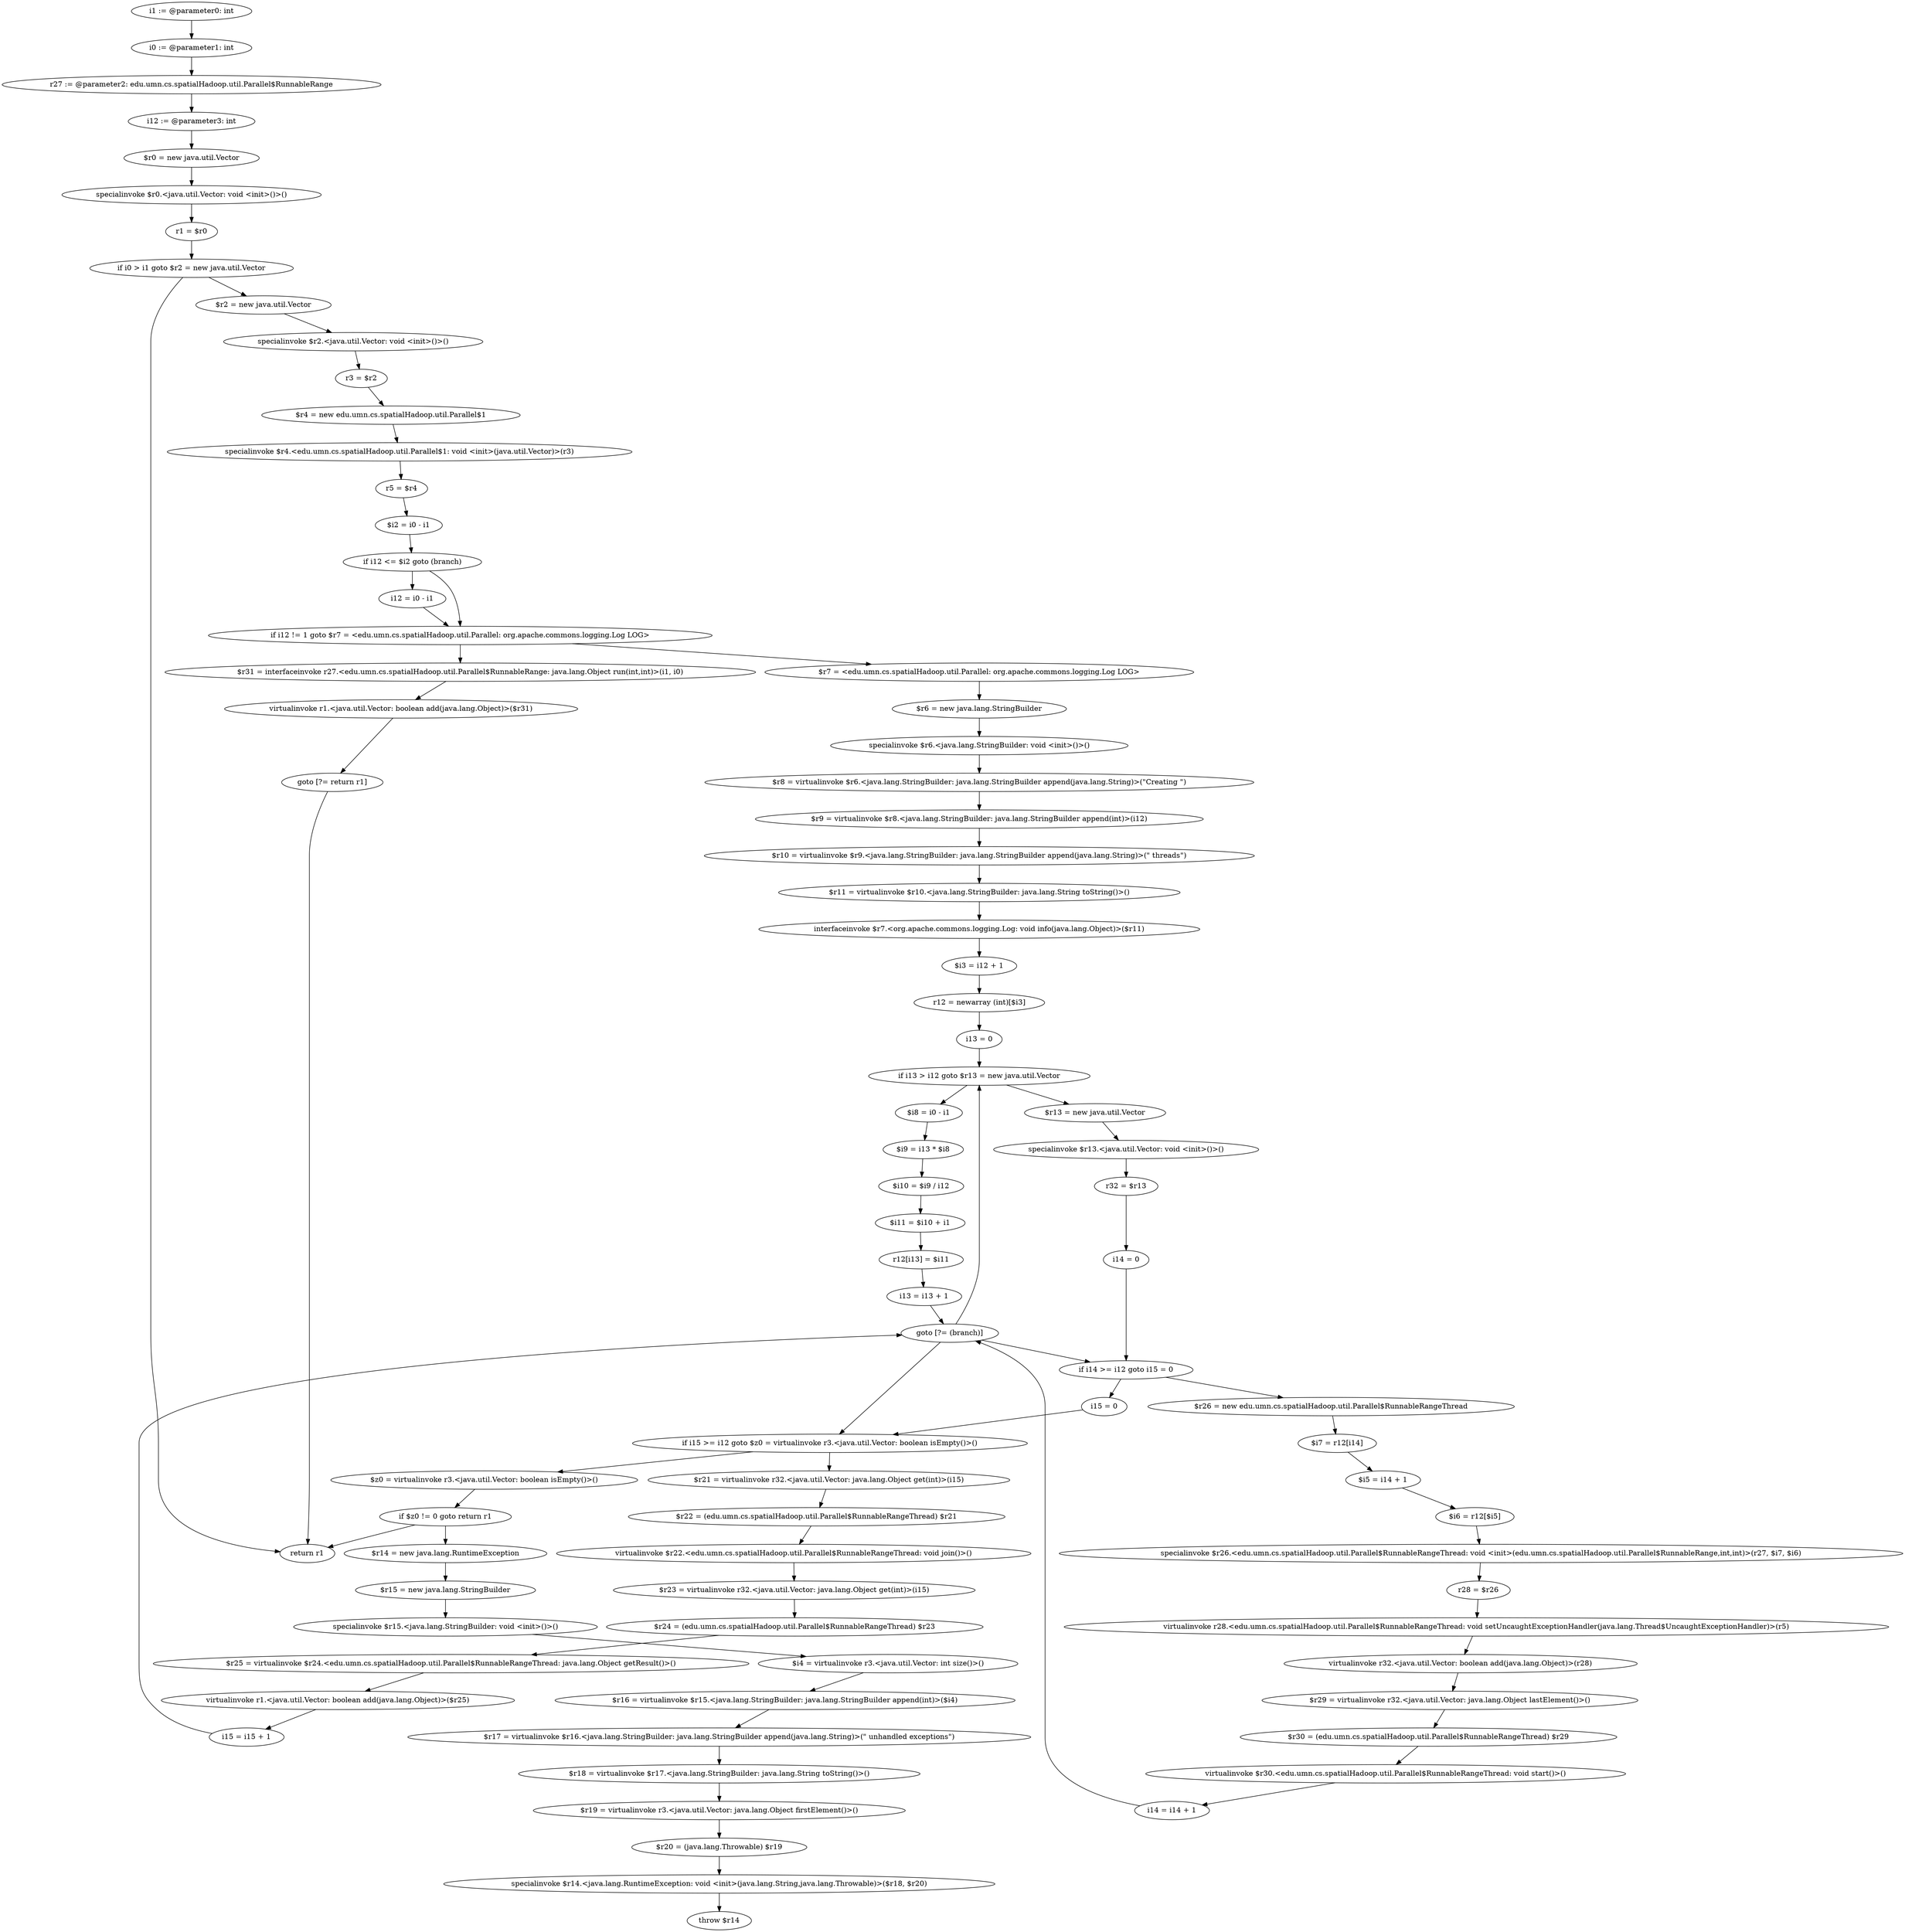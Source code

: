 digraph "unitGraph" {
    "i1 := @parameter0: int"
    "i0 := @parameter1: int"
    "r27 := @parameter2: edu.umn.cs.spatialHadoop.util.Parallel$RunnableRange"
    "i12 := @parameter3: int"
    "$r0 = new java.util.Vector"
    "specialinvoke $r0.<java.util.Vector: void <init>()>()"
    "r1 = $r0"
    "if i0 > i1 goto $r2 = new java.util.Vector"
    "return r1"
    "$r2 = new java.util.Vector"
    "specialinvoke $r2.<java.util.Vector: void <init>()>()"
    "r3 = $r2"
    "$r4 = new edu.umn.cs.spatialHadoop.util.Parallel$1"
    "specialinvoke $r4.<edu.umn.cs.spatialHadoop.util.Parallel$1: void <init>(java.util.Vector)>(r3)"
    "r5 = $r4"
    "$i2 = i0 - i1"
    "if i12 <= $i2 goto (branch)"
    "i12 = i0 - i1"
    "if i12 != 1 goto $r7 = <edu.umn.cs.spatialHadoop.util.Parallel: org.apache.commons.logging.Log LOG>"
    "$r31 = interfaceinvoke r27.<edu.umn.cs.spatialHadoop.util.Parallel$RunnableRange: java.lang.Object run(int,int)>(i1, i0)"
    "virtualinvoke r1.<java.util.Vector: boolean add(java.lang.Object)>($r31)"
    "goto [?= return r1]"
    "$r7 = <edu.umn.cs.spatialHadoop.util.Parallel: org.apache.commons.logging.Log LOG>"
    "$r6 = new java.lang.StringBuilder"
    "specialinvoke $r6.<java.lang.StringBuilder: void <init>()>()"
    "$r8 = virtualinvoke $r6.<java.lang.StringBuilder: java.lang.StringBuilder append(java.lang.String)>(\"Creating \")"
    "$r9 = virtualinvoke $r8.<java.lang.StringBuilder: java.lang.StringBuilder append(int)>(i12)"
    "$r10 = virtualinvoke $r9.<java.lang.StringBuilder: java.lang.StringBuilder append(java.lang.String)>(\" threads\")"
    "$r11 = virtualinvoke $r10.<java.lang.StringBuilder: java.lang.String toString()>()"
    "interfaceinvoke $r7.<org.apache.commons.logging.Log: void info(java.lang.Object)>($r11)"
    "$i3 = i12 + 1"
    "r12 = newarray (int)[$i3]"
    "i13 = 0"
    "if i13 > i12 goto $r13 = new java.util.Vector"
    "$i8 = i0 - i1"
    "$i9 = i13 * $i8"
    "$i10 = $i9 / i12"
    "$i11 = $i10 + i1"
    "r12[i13] = $i11"
    "i13 = i13 + 1"
    "goto [?= (branch)]"
    "$r13 = new java.util.Vector"
    "specialinvoke $r13.<java.util.Vector: void <init>()>()"
    "r32 = $r13"
    "i14 = 0"
    "if i14 >= i12 goto i15 = 0"
    "$r26 = new edu.umn.cs.spatialHadoop.util.Parallel$RunnableRangeThread"
    "$i7 = r12[i14]"
    "$i5 = i14 + 1"
    "$i6 = r12[$i5]"
    "specialinvoke $r26.<edu.umn.cs.spatialHadoop.util.Parallel$RunnableRangeThread: void <init>(edu.umn.cs.spatialHadoop.util.Parallel$RunnableRange,int,int)>(r27, $i7, $i6)"
    "r28 = $r26"
    "virtualinvoke r28.<edu.umn.cs.spatialHadoop.util.Parallel$RunnableRangeThread: void setUncaughtExceptionHandler(java.lang.Thread$UncaughtExceptionHandler)>(r5)"
    "virtualinvoke r32.<java.util.Vector: boolean add(java.lang.Object)>(r28)"
    "$r29 = virtualinvoke r32.<java.util.Vector: java.lang.Object lastElement()>()"
    "$r30 = (edu.umn.cs.spatialHadoop.util.Parallel$RunnableRangeThread) $r29"
    "virtualinvoke $r30.<edu.umn.cs.spatialHadoop.util.Parallel$RunnableRangeThread: void start()>()"
    "i14 = i14 + 1"
    "i15 = 0"
    "if i15 >= i12 goto $z0 = virtualinvoke r3.<java.util.Vector: boolean isEmpty()>()"
    "$r21 = virtualinvoke r32.<java.util.Vector: java.lang.Object get(int)>(i15)"
    "$r22 = (edu.umn.cs.spatialHadoop.util.Parallel$RunnableRangeThread) $r21"
    "virtualinvoke $r22.<edu.umn.cs.spatialHadoop.util.Parallel$RunnableRangeThread: void join()>()"
    "$r23 = virtualinvoke r32.<java.util.Vector: java.lang.Object get(int)>(i15)"
    "$r24 = (edu.umn.cs.spatialHadoop.util.Parallel$RunnableRangeThread) $r23"
    "$r25 = virtualinvoke $r24.<edu.umn.cs.spatialHadoop.util.Parallel$RunnableRangeThread: java.lang.Object getResult()>()"
    "virtualinvoke r1.<java.util.Vector: boolean add(java.lang.Object)>($r25)"
    "i15 = i15 + 1"
    "$z0 = virtualinvoke r3.<java.util.Vector: boolean isEmpty()>()"
    "if $z0 != 0 goto return r1"
    "$r14 = new java.lang.RuntimeException"
    "$r15 = new java.lang.StringBuilder"
    "specialinvoke $r15.<java.lang.StringBuilder: void <init>()>()"
    "$i4 = virtualinvoke r3.<java.util.Vector: int size()>()"
    "$r16 = virtualinvoke $r15.<java.lang.StringBuilder: java.lang.StringBuilder append(int)>($i4)"
    "$r17 = virtualinvoke $r16.<java.lang.StringBuilder: java.lang.StringBuilder append(java.lang.String)>(\" unhandled exceptions\")"
    "$r18 = virtualinvoke $r17.<java.lang.StringBuilder: java.lang.String toString()>()"
    "$r19 = virtualinvoke r3.<java.util.Vector: java.lang.Object firstElement()>()"
    "$r20 = (java.lang.Throwable) $r19"
    "specialinvoke $r14.<java.lang.RuntimeException: void <init>(java.lang.String,java.lang.Throwable)>($r18, $r20)"
    "throw $r14"
    "i1 := @parameter0: int"->"i0 := @parameter1: int";
    "i0 := @parameter1: int"->"r27 := @parameter2: edu.umn.cs.spatialHadoop.util.Parallel$RunnableRange";
    "r27 := @parameter2: edu.umn.cs.spatialHadoop.util.Parallel$RunnableRange"->"i12 := @parameter3: int";
    "i12 := @parameter3: int"->"$r0 = new java.util.Vector";
    "$r0 = new java.util.Vector"->"specialinvoke $r0.<java.util.Vector: void <init>()>()";
    "specialinvoke $r0.<java.util.Vector: void <init>()>()"->"r1 = $r0";
    "r1 = $r0"->"if i0 > i1 goto $r2 = new java.util.Vector";
    "if i0 > i1 goto $r2 = new java.util.Vector"->"return r1";
    "if i0 > i1 goto $r2 = new java.util.Vector"->"$r2 = new java.util.Vector";
    "$r2 = new java.util.Vector"->"specialinvoke $r2.<java.util.Vector: void <init>()>()";
    "specialinvoke $r2.<java.util.Vector: void <init>()>()"->"r3 = $r2";
    "r3 = $r2"->"$r4 = new edu.umn.cs.spatialHadoop.util.Parallel$1";
    "$r4 = new edu.umn.cs.spatialHadoop.util.Parallel$1"->"specialinvoke $r4.<edu.umn.cs.spatialHadoop.util.Parallel$1: void <init>(java.util.Vector)>(r3)";
    "specialinvoke $r4.<edu.umn.cs.spatialHadoop.util.Parallel$1: void <init>(java.util.Vector)>(r3)"->"r5 = $r4";
    "r5 = $r4"->"$i2 = i0 - i1";
    "$i2 = i0 - i1"->"if i12 <= $i2 goto (branch)";
    "if i12 <= $i2 goto (branch)"->"i12 = i0 - i1";
    "if i12 <= $i2 goto (branch)"->"if i12 != 1 goto $r7 = <edu.umn.cs.spatialHadoop.util.Parallel: org.apache.commons.logging.Log LOG>";
    "i12 = i0 - i1"->"if i12 != 1 goto $r7 = <edu.umn.cs.spatialHadoop.util.Parallel: org.apache.commons.logging.Log LOG>";
    "if i12 != 1 goto $r7 = <edu.umn.cs.spatialHadoop.util.Parallel: org.apache.commons.logging.Log LOG>"->"$r31 = interfaceinvoke r27.<edu.umn.cs.spatialHadoop.util.Parallel$RunnableRange: java.lang.Object run(int,int)>(i1, i0)";
    "if i12 != 1 goto $r7 = <edu.umn.cs.spatialHadoop.util.Parallel: org.apache.commons.logging.Log LOG>"->"$r7 = <edu.umn.cs.spatialHadoop.util.Parallel: org.apache.commons.logging.Log LOG>";
    "$r31 = interfaceinvoke r27.<edu.umn.cs.spatialHadoop.util.Parallel$RunnableRange: java.lang.Object run(int,int)>(i1, i0)"->"virtualinvoke r1.<java.util.Vector: boolean add(java.lang.Object)>($r31)";
    "virtualinvoke r1.<java.util.Vector: boolean add(java.lang.Object)>($r31)"->"goto [?= return r1]";
    "goto [?= return r1]"->"return r1";
    "$r7 = <edu.umn.cs.spatialHadoop.util.Parallel: org.apache.commons.logging.Log LOG>"->"$r6 = new java.lang.StringBuilder";
    "$r6 = new java.lang.StringBuilder"->"specialinvoke $r6.<java.lang.StringBuilder: void <init>()>()";
    "specialinvoke $r6.<java.lang.StringBuilder: void <init>()>()"->"$r8 = virtualinvoke $r6.<java.lang.StringBuilder: java.lang.StringBuilder append(java.lang.String)>(\"Creating \")";
    "$r8 = virtualinvoke $r6.<java.lang.StringBuilder: java.lang.StringBuilder append(java.lang.String)>(\"Creating \")"->"$r9 = virtualinvoke $r8.<java.lang.StringBuilder: java.lang.StringBuilder append(int)>(i12)";
    "$r9 = virtualinvoke $r8.<java.lang.StringBuilder: java.lang.StringBuilder append(int)>(i12)"->"$r10 = virtualinvoke $r9.<java.lang.StringBuilder: java.lang.StringBuilder append(java.lang.String)>(\" threads\")";
    "$r10 = virtualinvoke $r9.<java.lang.StringBuilder: java.lang.StringBuilder append(java.lang.String)>(\" threads\")"->"$r11 = virtualinvoke $r10.<java.lang.StringBuilder: java.lang.String toString()>()";
    "$r11 = virtualinvoke $r10.<java.lang.StringBuilder: java.lang.String toString()>()"->"interfaceinvoke $r7.<org.apache.commons.logging.Log: void info(java.lang.Object)>($r11)";
    "interfaceinvoke $r7.<org.apache.commons.logging.Log: void info(java.lang.Object)>($r11)"->"$i3 = i12 + 1";
    "$i3 = i12 + 1"->"r12 = newarray (int)[$i3]";
    "r12 = newarray (int)[$i3]"->"i13 = 0";
    "i13 = 0"->"if i13 > i12 goto $r13 = new java.util.Vector";
    "if i13 > i12 goto $r13 = new java.util.Vector"->"$i8 = i0 - i1";
    "if i13 > i12 goto $r13 = new java.util.Vector"->"$r13 = new java.util.Vector";
    "$i8 = i0 - i1"->"$i9 = i13 * $i8";
    "$i9 = i13 * $i8"->"$i10 = $i9 / i12";
    "$i10 = $i9 / i12"->"$i11 = $i10 + i1";
    "$i11 = $i10 + i1"->"r12[i13] = $i11";
    "r12[i13] = $i11"->"i13 = i13 + 1";
    "i13 = i13 + 1"->"goto [?= (branch)]";
    "goto [?= (branch)]"->"if i13 > i12 goto $r13 = new java.util.Vector";
    "$r13 = new java.util.Vector"->"specialinvoke $r13.<java.util.Vector: void <init>()>()";
    "specialinvoke $r13.<java.util.Vector: void <init>()>()"->"r32 = $r13";
    "r32 = $r13"->"i14 = 0";
    "i14 = 0"->"if i14 >= i12 goto i15 = 0";
    "if i14 >= i12 goto i15 = 0"->"$r26 = new edu.umn.cs.spatialHadoop.util.Parallel$RunnableRangeThread";
    "if i14 >= i12 goto i15 = 0"->"i15 = 0";
    "$r26 = new edu.umn.cs.spatialHadoop.util.Parallel$RunnableRangeThread"->"$i7 = r12[i14]";
    "$i7 = r12[i14]"->"$i5 = i14 + 1";
    "$i5 = i14 + 1"->"$i6 = r12[$i5]";
    "$i6 = r12[$i5]"->"specialinvoke $r26.<edu.umn.cs.spatialHadoop.util.Parallel$RunnableRangeThread: void <init>(edu.umn.cs.spatialHadoop.util.Parallel$RunnableRange,int,int)>(r27, $i7, $i6)";
    "specialinvoke $r26.<edu.umn.cs.spatialHadoop.util.Parallel$RunnableRangeThread: void <init>(edu.umn.cs.spatialHadoop.util.Parallel$RunnableRange,int,int)>(r27, $i7, $i6)"->"r28 = $r26";
    "r28 = $r26"->"virtualinvoke r28.<edu.umn.cs.spatialHadoop.util.Parallel$RunnableRangeThread: void setUncaughtExceptionHandler(java.lang.Thread$UncaughtExceptionHandler)>(r5)";
    "virtualinvoke r28.<edu.umn.cs.spatialHadoop.util.Parallel$RunnableRangeThread: void setUncaughtExceptionHandler(java.lang.Thread$UncaughtExceptionHandler)>(r5)"->"virtualinvoke r32.<java.util.Vector: boolean add(java.lang.Object)>(r28)";
    "virtualinvoke r32.<java.util.Vector: boolean add(java.lang.Object)>(r28)"->"$r29 = virtualinvoke r32.<java.util.Vector: java.lang.Object lastElement()>()";
    "$r29 = virtualinvoke r32.<java.util.Vector: java.lang.Object lastElement()>()"->"$r30 = (edu.umn.cs.spatialHadoop.util.Parallel$RunnableRangeThread) $r29";
    "$r30 = (edu.umn.cs.spatialHadoop.util.Parallel$RunnableRangeThread) $r29"->"virtualinvoke $r30.<edu.umn.cs.spatialHadoop.util.Parallel$RunnableRangeThread: void start()>()";
    "virtualinvoke $r30.<edu.umn.cs.spatialHadoop.util.Parallel$RunnableRangeThread: void start()>()"->"i14 = i14 + 1";
    "i14 = i14 + 1"->"goto [?= (branch)]";
    "goto [?= (branch)]"->"if i14 >= i12 goto i15 = 0";
    "i15 = 0"->"if i15 >= i12 goto $z0 = virtualinvoke r3.<java.util.Vector: boolean isEmpty()>()";
    "if i15 >= i12 goto $z0 = virtualinvoke r3.<java.util.Vector: boolean isEmpty()>()"->"$r21 = virtualinvoke r32.<java.util.Vector: java.lang.Object get(int)>(i15)";
    "if i15 >= i12 goto $z0 = virtualinvoke r3.<java.util.Vector: boolean isEmpty()>()"->"$z0 = virtualinvoke r3.<java.util.Vector: boolean isEmpty()>()";
    "$r21 = virtualinvoke r32.<java.util.Vector: java.lang.Object get(int)>(i15)"->"$r22 = (edu.umn.cs.spatialHadoop.util.Parallel$RunnableRangeThread) $r21";
    "$r22 = (edu.umn.cs.spatialHadoop.util.Parallel$RunnableRangeThread) $r21"->"virtualinvoke $r22.<edu.umn.cs.spatialHadoop.util.Parallel$RunnableRangeThread: void join()>()";
    "virtualinvoke $r22.<edu.umn.cs.spatialHadoop.util.Parallel$RunnableRangeThread: void join()>()"->"$r23 = virtualinvoke r32.<java.util.Vector: java.lang.Object get(int)>(i15)";
    "$r23 = virtualinvoke r32.<java.util.Vector: java.lang.Object get(int)>(i15)"->"$r24 = (edu.umn.cs.spatialHadoop.util.Parallel$RunnableRangeThread) $r23";
    "$r24 = (edu.umn.cs.spatialHadoop.util.Parallel$RunnableRangeThread) $r23"->"$r25 = virtualinvoke $r24.<edu.umn.cs.spatialHadoop.util.Parallel$RunnableRangeThread: java.lang.Object getResult()>()";
    "$r25 = virtualinvoke $r24.<edu.umn.cs.spatialHadoop.util.Parallel$RunnableRangeThread: java.lang.Object getResult()>()"->"virtualinvoke r1.<java.util.Vector: boolean add(java.lang.Object)>($r25)";
    "virtualinvoke r1.<java.util.Vector: boolean add(java.lang.Object)>($r25)"->"i15 = i15 + 1";
    "i15 = i15 + 1"->"goto [?= (branch)]";
    "goto [?= (branch)]"->"if i15 >= i12 goto $z0 = virtualinvoke r3.<java.util.Vector: boolean isEmpty()>()";
    "$z0 = virtualinvoke r3.<java.util.Vector: boolean isEmpty()>()"->"if $z0 != 0 goto return r1";
    "if $z0 != 0 goto return r1"->"$r14 = new java.lang.RuntimeException";
    "if $z0 != 0 goto return r1"->"return r1";
    "$r14 = new java.lang.RuntimeException"->"$r15 = new java.lang.StringBuilder";
    "$r15 = new java.lang.StringBuilder"->"specialinvoke $r15.<java.lang.StringBuilder: void <init>()>()";
    "specialinvoke $r15.<java.lang.StringBuilder: void <init>()>()"->"$i4 = virtualinvoke r3.<java.util.Vector: int size()>()";
    "$i4 = virtualinvoke r3.<java.util.Vector: int size()>()"->"$r16 = virtualinvoke $r15.<java.lang.StringBuilder: java.lang.StringBuilder append(int)>($i4)";
    "$r16 = virtualinvoke $r15.<java.lang.StringBuilder: java.lang.StringBuilder append(int)>($i4)"->"$r17 = virtualinvoke $r16.<java.lang.StringBuilder: java.lang.StringBuilder append(java.lang.String)>(\" unhandled exceptions\")";
    "$r17 = virtualinvoke $r16.<java.lang.StringBuilder: java.lang.StringBuilder append(java.lang.String)>(\" unhandled exceptions\")"->"$r18 = virtualinvoke $r17.<java.lang.StringBuilder: java.lang.String toString()>()";
    "$r18 = virtualinvoke $r17.<java.lang.StringBuilder: java.lang.String toString()>()"->"$r19 = virtualinvoke r3.<java.util.Vector: java.lang.Object firstElement()>()";
    "$r19 = virtualinvoke r3.<java.util.Vector: java.lang.Object firstElement()>()"->"$r20 = (java.lang.Throwable) $r19";
    "$r20 = (java.lang.Throwable) $r19"->"specialinvoke $r14.<java.lang.RuntimeException: void <init>(java.lang.String,java.lang.Throwable)>($r18, $r20)";
    "specialinvoke $r14.<java.lang.RuntimeException: void <init>(java.lang.String,java.lang.Throwable)>($r18, $r20)"->"throw $r14";
}
